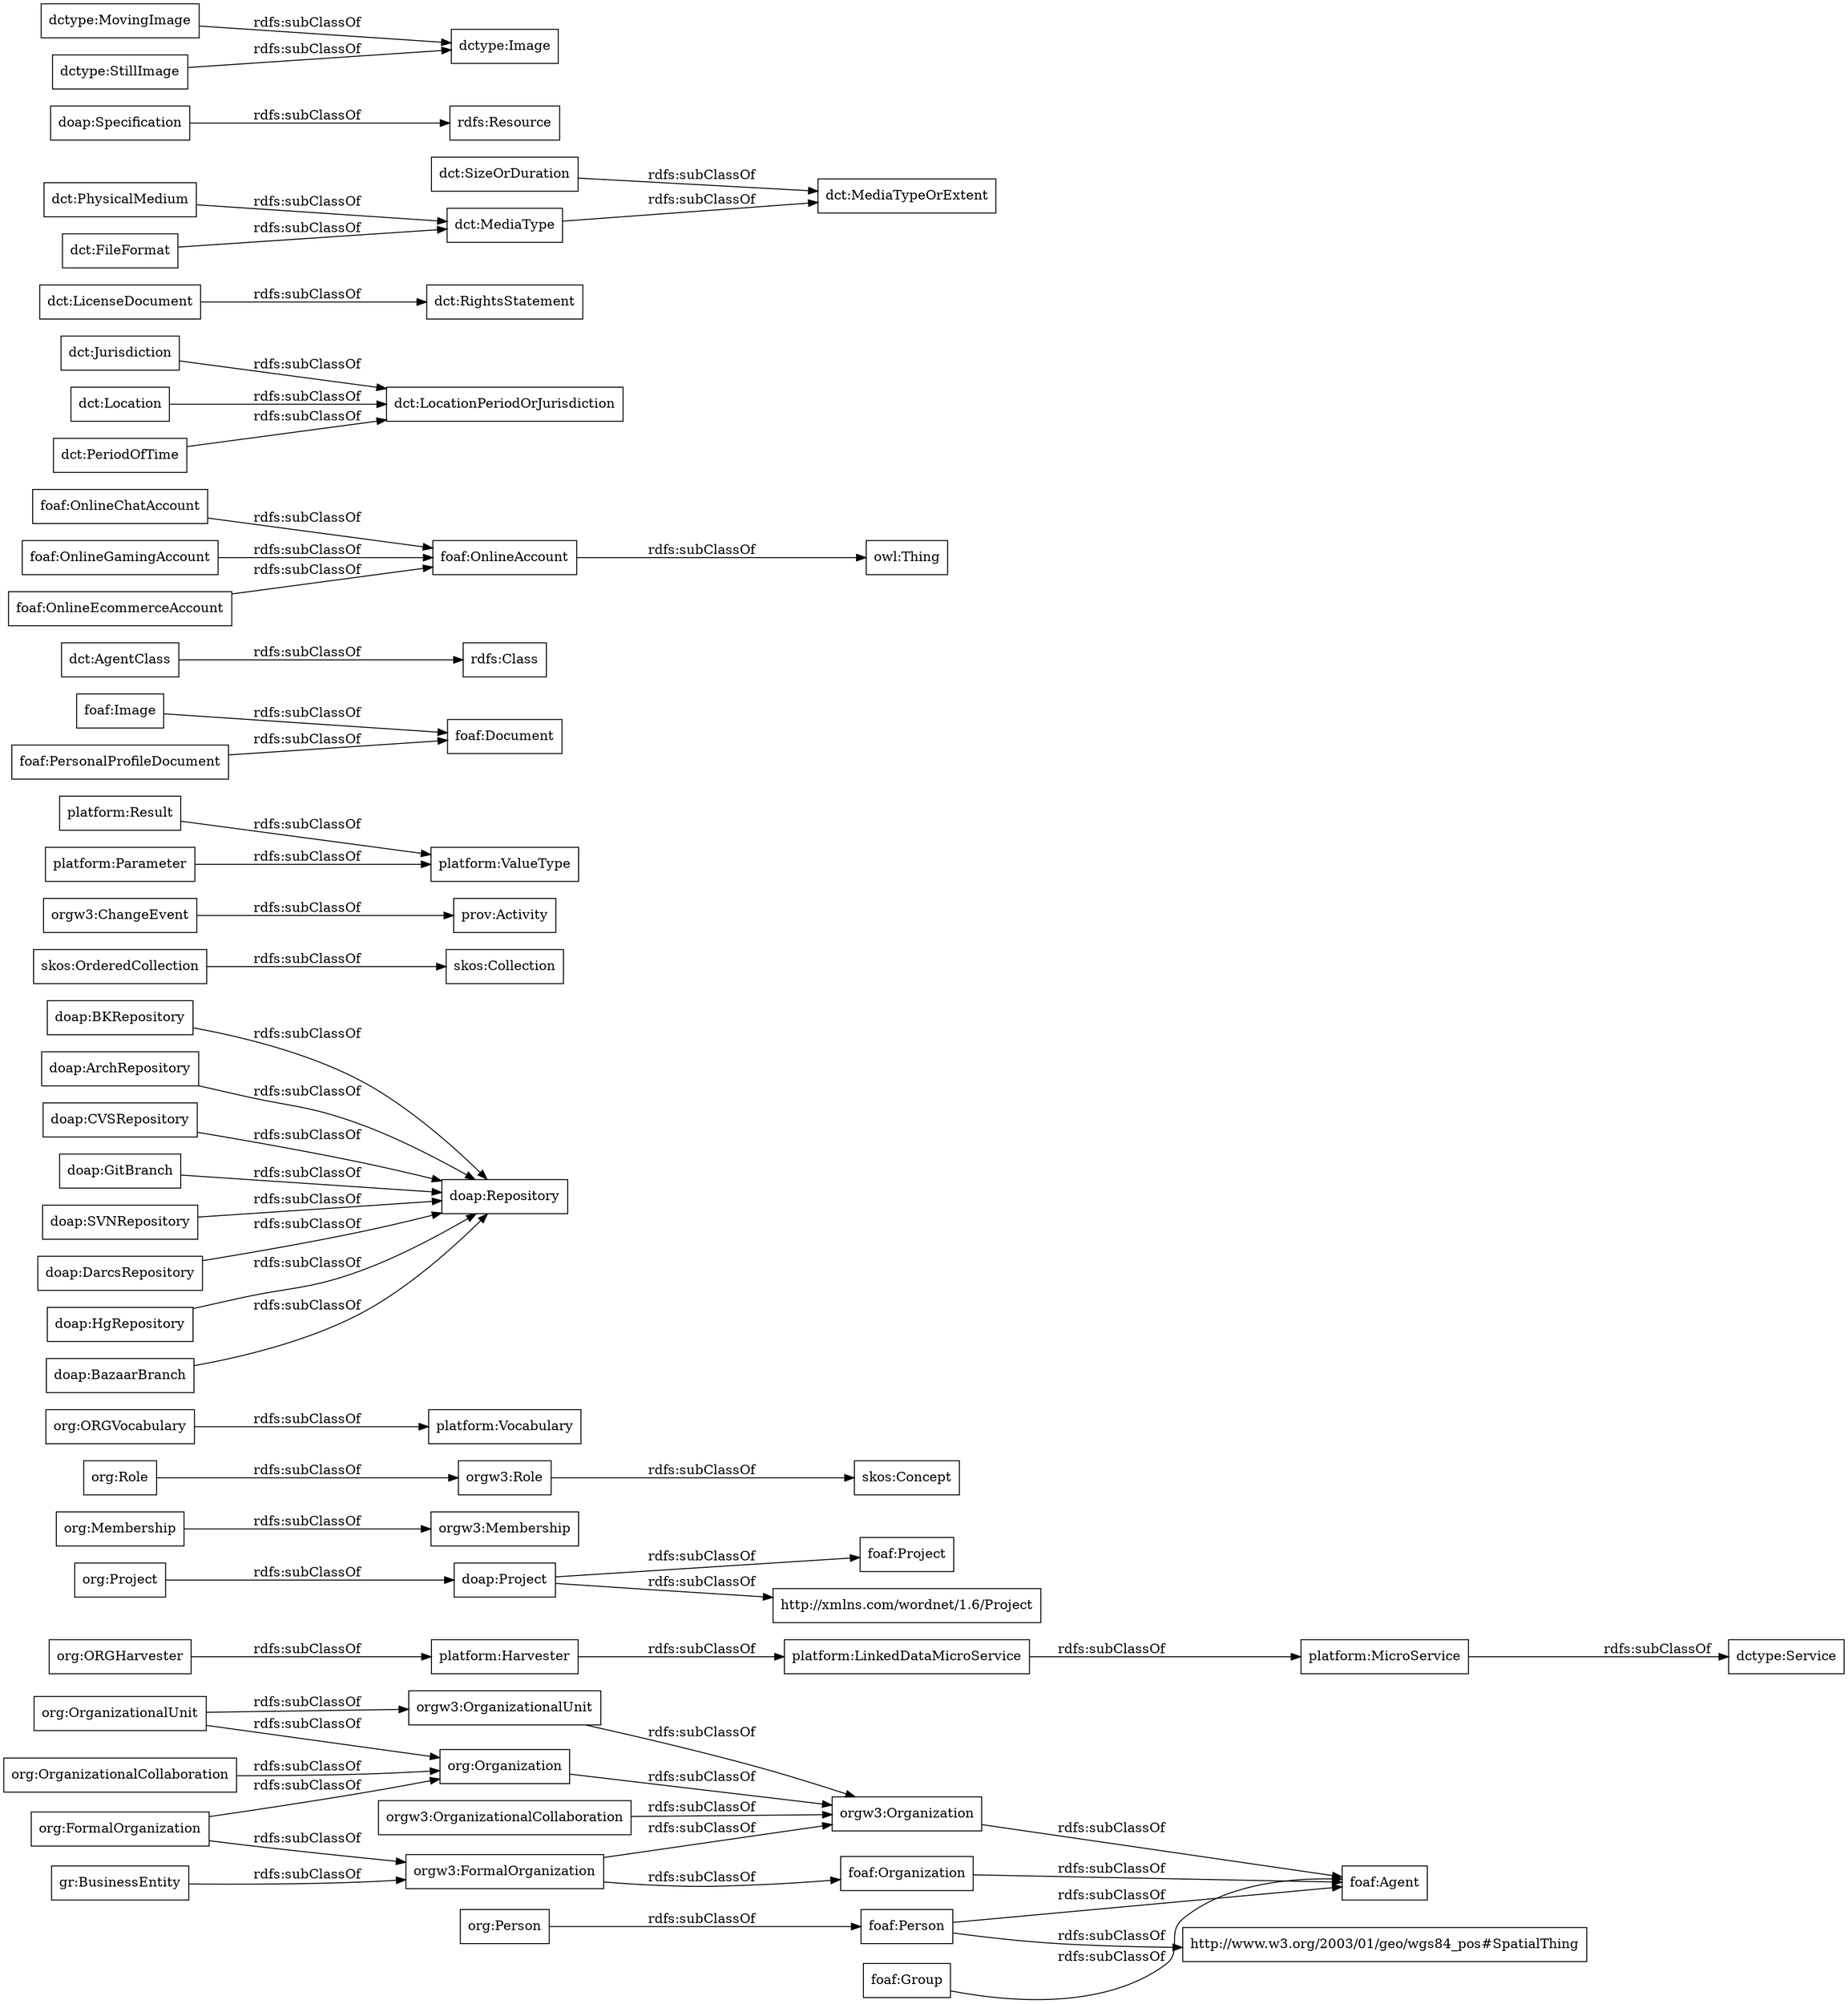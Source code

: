 digraph ar2dtool_diagram { 
rankdir=LR;
size="1000"
node [shape = rectangle, color="black"]; "org:OrganizationalUnit" "org:Organization" "org:ORGHarvester" "org:Project" "org:Membership" "org:Role" "org:OrganizationalCollaboration" "org:Person" "org:FormalOrganization" "org:ORGVocabulary" "skos:Concept" "doap:BKRepository" "doap:ArchRepository" "doap:CVSRepository" "skos:OrderedCollection" "skos:Collection" "orgw3:FormalOrganization" "orgw3:OrganizationalCollaboration" "orgw3:Organization" "orgw3:Role" "orgw3:OrganizationalUnit" "orgw3:ChangeEvent" "orgw3:Membership" "platform:ValueType" "platform:Result" "platform:Parameter" "platform:MicroService" "platform:Vocabulary" "platform:Harvester" "platform:LinkedDataMicroService" "foaf:Image" "foaf:Project" "foaf:Agent" "foaf:Document" "rdfs:Class" "http://www.w3.org/2003/01/geo/wgs84_pos#SpatialThing" "foaf:OnlineAccount" "foaf:Person" "foaf:OnlineChatAccount" "foaf:PersonalProfileDocument" "foaf:OnlineGamingAccount" "foaf:Organization" "foaf:Group" "foaf:OnlineEcommerceAccount" ; /*classes style*/
	"orgw3:Role" -> "skos:Concept" [ label = "rdfs:subClassOf" ];
	"dct:Jurisdiction" -> "dct:LocationPeriodOrJurisdiction" [ label = "rdfs:subClassOf" ];
	"doap:GitBranch" -> "doap:Repository" [ label = "rdfs:subClassOf" ];
	"doap:CVSRepository" -> "doap:Repository" [ label = "rdfs:subClassOf" ];
	"orgw3:OrganizationalUnit" -> "orgw3:Organization" [ label = "rdfs:subClassOf" ];
	"org:Membership" -> "orgw3:Membership" [ label = "rdfs:subClassOf" ];
	"org:Organization" -> "orgw3:Organization" [ label = "rdfs:subClassOf" ];
	"foaf:Image" -> "foaf:Document" [ label = "rdfs:subClassOf" ];
	"org:OrganizationalCollaboration" -> "org:Organization" [ label = "rdfs:subClassOf" ];
	"doap:BKRepository" -> "doap:Repository" [ label = "rdfs:subClassOf" ];
	"dct:LicenseDocument" -> "dct:RightsStatement" [ label = "rdfs:subClassOf" ];
	"foaf:OnlineEcommerceAccount" -> "foaf:OnlineAccount" [ label = "rdfs:subClassOf" ];
	"doap:SVNRepository" -> "doap:Repository" [ label = "rdfs:subClassOf" ];
	"dct:AgentClass" -> "rdfs:Class" [ label = "rdfs:subClassOf" ];
	"doap:ArchRepository" -> "doap:Repository" [ label = "rdfs:subClassOf" ];
	"doap:DarcsRepository" -> "doap:Repository" [ label = "rdfs:subClassOf" ];
	"dct:SizeOrDuration" -> "dct:MediaTypeOrExtent" [ label = "rdfs:subClassOf" ];
	"platform:Result" -> "platform:ValueType" [ label = "rdfs:subClassOf" ];
	"orgw3:Organization" -> "foaf:Agent" [ label = "rdfs:subClassOf" ];
	"foaf:PersonalProfileDocument" -> "foaf:Document" [ label = "rdfs:subClassOf" ];
	"org:Person" -> "foaf:Person" [ label = "rdfs:subClassOf" ];
	"skos:OrderedCollection" -> "skos:Collection" [ label = "rdfs:subClassOf" ];
	"doap:Specification" -> "rdfs:Resource" [ label = "rdfs:subClassOf" ];
	"org:ORGHarvester" -> "platform:Harvester" [ label = "rdfs:subClassOf" ];
	"platform:Parameter" -> "platform:ValueType" [ label = "rdfs:subClassOf" ];
	"orgw3:ChangeEvent" -> "prov:Activity" [ label = "rdfs:subClassOf" ];
	"dct:MediaType" -> "dct:MediaTypeOrExtent" [ label = "rdfs:subClassOf" ];
	"foaf:Organization" -> "foaf:Agent" [ label = "rdfs:subClassOf" ];
	"platform:Harvester" -> "platform:LinkedDataMicroService" [ label = "rdfs:subClassOf" ];
	"org:Project" -> "doap:Project" [ label = "rdfs:subClassOf" ];
	"foaf:OnlineChatAccount" -> "foaf:OnlineAccount" [ label = "rdfs:subClassOf" ];
	"platform:MicroService" -> "dctype:Service" [ label = "rdfs:subClassOf" ];
	"foaf:OnlineAccount" -> "owl:Thing" [ label = "rdfs:subClassOf" ];
	"org:OrganizationalUnit" -> "orgw3:OrganizationalUnit" [ label = "rdfs:subClassOf" ];
	"org:OrganizationalUnit" -> "org:Organization" [ label = "rdfs:subClassOf" ];
	"orgw3:OrganizationalCollaboration" -> "orgw3:Organization" [ label = "rdfs:subClassOf" ];
	"dctype:MovingImage" -> "dctype:Image" [ label = "rdfs:subClassOf" ];
	"doap:HgRepository" -> "doap:Repository" [ label = "rdfs:subClassOf" ];
	"org:ORGVocabulary" -> "platform:Vocabulary" [ label = "rdfs:subClassOf" ];
	"foaf:OnlineGamingAccount" -> "foaf:OnlineAccount" [ label = "rdfs:subClassOf" ];
	"doap:Project" -> "http://xmlns.com/wordnet/1.6/Project" [ label = "rdfs:subClassOf" ];
	"doap:Project" -> "foaf:Project" [ label = "rdfs:subClassOf" ];
	"org:Role" -> "orgw3:Role" [ label = "rdfs:subClassOf" ];
	"gr:BusinessEntity" -> "orgw3:FormalOrganization" [ label = "rdfs:subClassOf" ];
	"platform:LinkedDataMicroService" -> "platform:MicroService" [ label = "rdfs:subClassOf" ];
	"dctype:StillImage" -> "dctype:Image" [ label = "rdfs:subClassOf" ];
	"foaf:Person" -> "http://www.w3.org/2003/01/geo/wgs84_pos#SpatialThing" [ label = "rdfs:subClassOf" ];
	"foaf:Person" -> "foaf:Agent" [ label = "rdfs:subClassOf" ];
	"dct:Location" -> "dct:LocationPeriodOrJurisdiction" [ label = "rdfs:subClassOf" ];
	"dct:PeriodOfTime" -> "dct:LocationPeriodOrJurisdiction" [ label = "rdfs:subClassOf" ];
	"org:FormalOrganization" -> "orgw3:FormalOrganization" [ label = "rdfs:subClassOf" ];
	"org:FormalOrganization" -> "org:Organization" [ label = "rdfs:subClassOf" ];
	"doap:BazaarBranch" -> "doap:Repository" [ label = "rdfs:subClassOf" ];
	"foaf:Group" -> "foaf:Agent" [ label = "rdfs:subClassOf" ];
	"dct:PhysicalMedium" -> "dct:MediaType" [ label = "rdfs:subClassOf" ];
	"dct:FileFormat" -> "dct:MediaType" [ label = "rdfs:subClassOf" ];
	"orgw3:FormalOrganization" -> "orgw3:Organization" [ label = "rdfs:subClassOf" ];
	"orgw3:FormalOrganization" -> "foaf:Organization" [ label = "rdfs:subClassOf" ];

}
